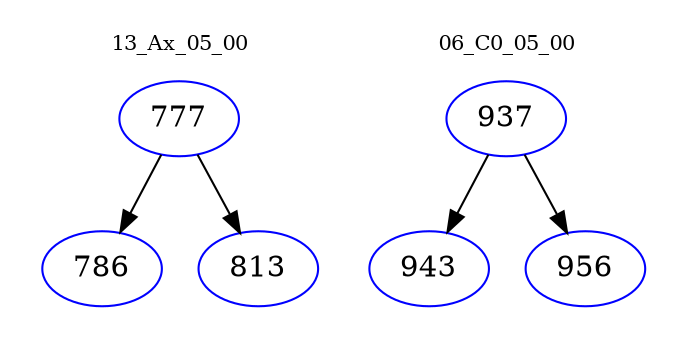digraph{
subgraph cluster_0 {
color = white
label = "13_Ax_05_00";
fontsize=10;
T0_777 [label="777", color="blue"]
T0_777 -> T0_786 [color="black"]
T0_786 [label="786", color="blue"]
T0_777 -> T0_813 [color="black"]
T0_813 [label="813", color="blue"]
}
subgraph cluster_1 {
color = white
label = "06_C0_05_00";
fontsize=10;
T1_937 [label="937", color="blue"]
T1_937 -> T1_943 [color="black"]
T1_943 [label="943", color="blue"]
T1_937 -> T1_956 [color="black"]
T1_956 [label="956", color="blue"]
}
}
